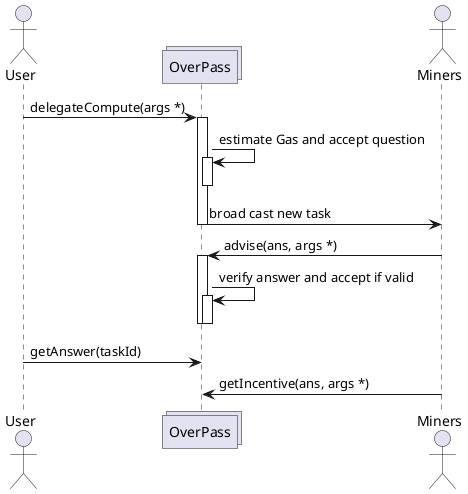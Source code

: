 @startuml
actor       User       as Foo1
collections OverPass as Foo2
actor       Miners      as Foo3

Foo1 -> Foo2 : delegateCompute(args *)
activate Foo2
Foo2 -> Foo2: estimate Gas and accept question
activate Foo2
deactivate Foo2
Foo2 -> Foo3: broad cast new task
deactivate Foo2
Foo3 -> Foo2: advise(ans, args *)
activate Foo2
Foo2 -> Foo2: verify answer and accept if valid
activate Foo2
deactivate Foo2
deactivate Foo2
Foo1 -> Foo2 : getAnswer(taskId)
Foo3 -> Foo2: getIncentive(ans, args *)
@enduml